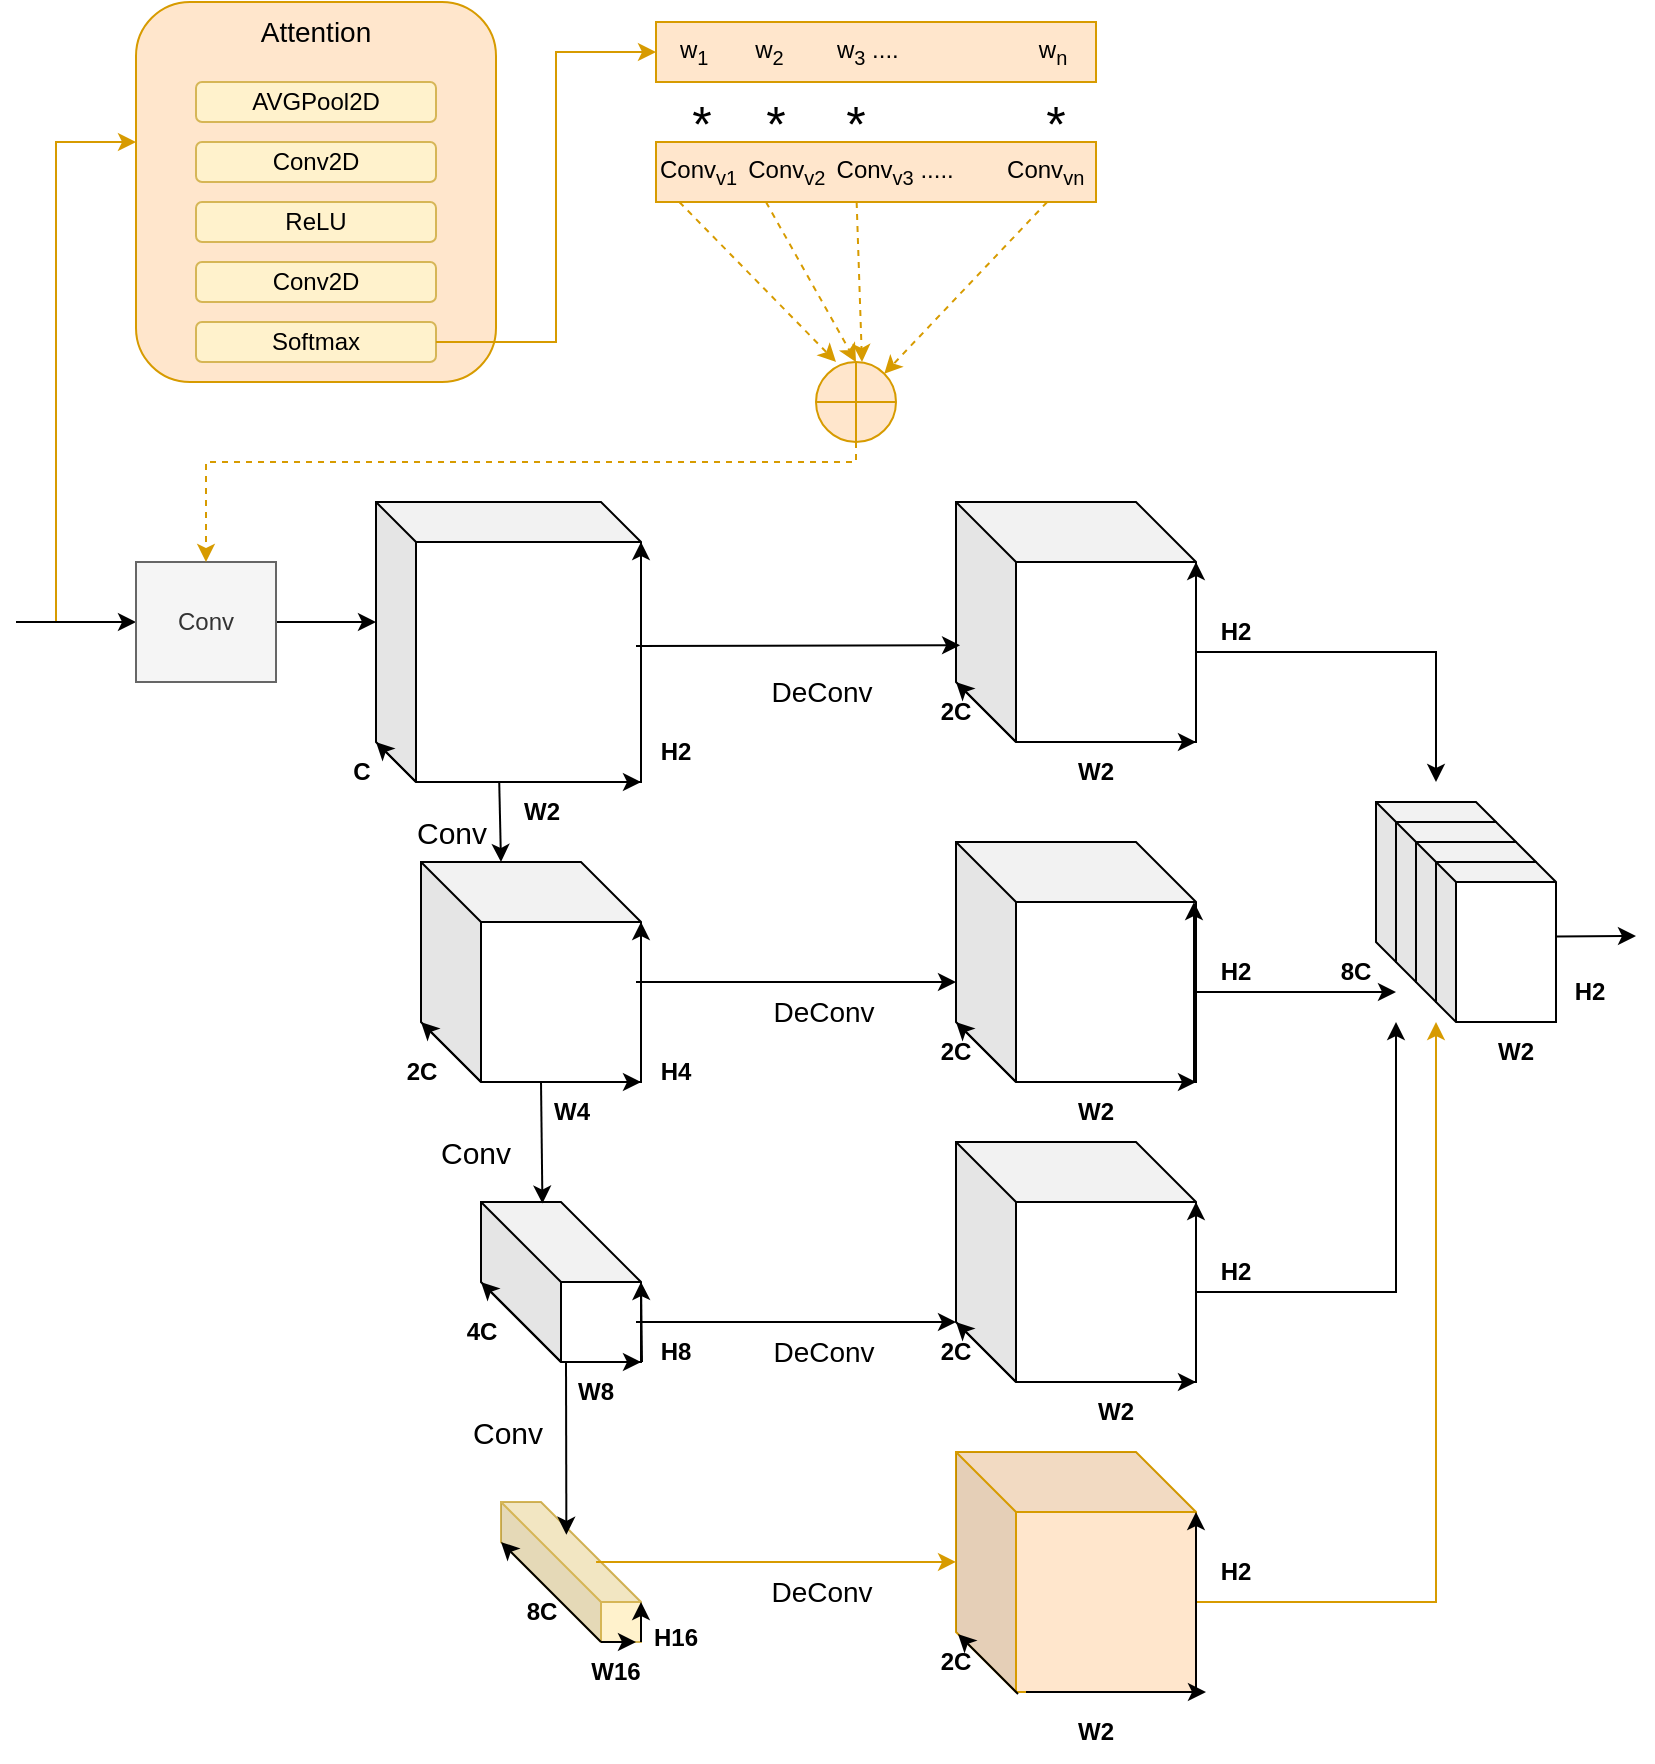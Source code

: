 <mxfile version="26.0.5">
  <diagram name="1 oldal" id="WsD89_rvut9KYEznZF7w">
    <mxGraphModel dx="1042" dy="565" grid="1" gridSize="10" guides="1" tooltips="1" connect="1" arrows="1" fold="1" page="1" pageScale="1" pageWidth="827" pageHeight="1169" math="0" shadow="0">
      <root>
        <mxCell id="0" />
        <mxCell id="1" parent="0" />
        <mxCell id="0KHHT6T7kImk7eiQCbv7-1" value="" style="shape=cube;whiteSpace=wrap;html=1;boundedLbl=1;backgroundOutline=1;darkOpacity=0.05;darkOpacity2=0.1;gradientColor=none;" vertex="1" parent="1">
          <mxGeometry x="190" y="340" width="132.5" height="140" as="geometry" />
        </mxCell>
        <mxCell id="0KHHT6T7kImk7eiQCbv7-2" value="" style="shape=cube;whiteSpace=wrap;html=1;boundedLbl=1;backgroundOutline=1;darkOpacity=0.05;darkOpacity2=0.1;size=30;" vertex="1" parent="1">
          <mxGeometry x="212.5" y="520" width="110" height="110" as="geometry" />
        </mxCell>
        <mxCell id="0KHHT6T7kImk7eiQCbv7-4" value="" style="shape=cube;whiteSpace=wrap;html=1;boundedLbl=1;backgroundOutline=1;darkOpacity=0.05;darkOpacity2=0.1;size=50;fillColor=#fff2cc;strokeColor=#d6b656;" vertex="1" parent="1">
          <mxGeometry x="252.5" y="840" width="70" height="70" as="geometry" />
        </mxCell>
        <mxCell id="0KHHT6T7kImk7eiQCbv7-5" value="" style="shape=cube;whiteSpace=wrap;html=1;boundedLbl=1;backgroundOutline=1;darkOpacity=0.05;darkOpacity2=0.1;size=40;" vertex="1" parent="1">
          <mxGeometry x="242.5" y="690" width="80" height="80" as="geometry" />
        </mxCell>
        <mxCell id="0KHHT6T7kImk7eiQCbv7-10" value="" style="endArrow=classic;html=1;rounded=0;entryX=0;entryY=0;entryDx=0;entryDy=60;entryPerimeter=0;" edge="1" parent="1" source="0KHHT6T7kImk7eiQCbv7-27" target="0KHHT6T7kImk7eiQCbv7-1">
          <mxGeometry width="50" height="50" relative="1" as="geometry">
            <mxPoint x="10" y="400" as="sourcePoint" />
            <mxPoint x="87" y="515" as="targetPoint" />
          </mxGeometry>
        </mxCell>
        <mxCell id="0KHHT6T7kImk7eiQCbv7-12" value="" style="rounded=1;whiteSpace=wrap;html=1;fillColor=#ffe6cc;strokeColor=#d79b00;" vertex="1" parent="1">
          <mxGeometry x="70" y="90" width="180" height="190" as="geometry" />
        </mxCell>
        <mxCell id="0KHHT6T7kImk7eiQCbv7-13" value="" style="endArrow=classic;html=1;rounded=0;fillColor=#ffe6cc;strokeColor=#d79b00;" edge="1" parent="1">
          <mxGeometry width="50" height="50" relative="1" as="geometry">
            <mxPoint x="30" y="400" as="sourcePoint" />
            <mxPoint x="70" y="160" as="targetPoint" />
            <Array as="points">
              <mxPoint x="30" y="160" />
            </Array>
          </mxGeometry>
        </mxCell>
        <mxCell id="0KHHT6T7kImk7eiQCbv7-14" value="Attention" style="text;html=1;align=center;verticalAlign=middle;whiteSpace=wrap;rounded=0;strokeWidth=1;fontStyle=0;fontSize=14;" vertex="1" parent="1">
          <mxGeometry x="130" y="90" width="60" height="30" as="geometry" />
        </mxCell>
        <mxCell id="0KHHT6T7kImk7eiQCbv7-15" value="AVGPool2D" style="rounded=1;whiteSpace=wrap;html=1;fillColor=#fff2cc;strokeColor=#d6b656;" vertex="1" parent="1">
          <mxGeometry x="100" y="130" width="120" height="20" as="geometry" />
        </mxCell>
        <mxCell id="0KHHT6T7kImk7eiQCbv7-16" value="Conv2D" style="rounded=1;whiteSpace=wrap;html=1;fillColor=#fff2cc;strokeColor=#d6b656;" vertex="1" parent="1">
          <mxGeometry x="100" y="160" width="120" height="20" as="geometry" />
        </mxCell>
        <mxCell id="0KHHT6T7kImk7eiQCbv7-17" value="Conv2D" style="rounded=1;whiteSpace=wrap;html=1;fillColor=#fff2cc;strokeColor=#d6b656;" vertex="1" parent="1">
          <mxGeometry x="100" y="220" width="120" height="20" as="geometry" />
        </mxCell>
        <mxCell id="0KHHT6T7kImk7eiQCbv7-18" value="ReLU" style="rounded=1;whiteSpace=wrap;html=1;fillColor=#fff2cc;strokeColor=#d6b656;" vertex="1" parent="1">
          <mxGeometry x="100" y="190" width="120" height="20" as="geometry" />
        </mxCell>
        <mxCell id="0KHHT6T7kImk7eiQCbv7-19" value="Softmax" style="rounded=1;whiteSpace=wrap;html=1;fillColor=#fff2cc;strokeColor=#d6b656;" vertex="1" parent="1">
          <mxGeometry x="100" y="250" width="120" height="20" as="geometry" />
        </mxCell>
        <mxCell id="0KHHT6T7kImk7eiQCbv7-22" value="" style="endArrow=classic;html=1;rounded=0;exitX=1;exitY=0.5;exitDx=0;exitDy=0;fillColor=#ffe6cc;strokeColor=#d79b00;entryX=0;entryY=0.5;entryDx=0;entryDy=0;" edge="1" parent="1" source="0KHHT6T7kImk7eiQCbv7-19" target="0KHHT6T7kImk7eiQCbv7-23">
          <mxGeometry width="50" height="50" relative="1" as="geometry">
            <mxPoint x="280" y="270" as="sourcePoint" />
            <mxPoint x="330" y="200" as="targetPoint" />
            <Array as="points">
              <mxPoint x="280" y="260" />
              <mxPoint x="280" y="115" />
            </Array>
          </mxGeometry>
        </mxCell>
        <mxCell id="0KHHT6T7kImk7eiQCbv7-23" value="" style="rounded=0;whiteSpace=wrap;html=1;fillColor=#ffe6cc;strokeColor=#d79b00;" vertex="1" parent="1">
          <mxGeometry x="330" y="100" width="220" height="30" as="geometry" />
        </mxCell>
        <mxCell id="0KHHT6T7kImk7eiQCbv7-24" value="w&lt;sub&gt;1&lt;/sub&gt;&amp;nbsp; &amp;nbsp; &amp;nbsp; &amp;nbsp;w&lt;sub&gt;2&lt;/sub&gt;&amp;nbsp; &amp;nbsp; &amp;nbsp; &amp;nbsp; w&lt;sub&gt;3&lt;/sub&gt; ....&amp;nbsp; &amp;nbsp; &amp;nbsp; &amp;nbsp; &amp;nbsp; &amp;nbsp; &amp;nbsp; &amp;nbsp; &amp;nbsp; &amp;nbsp; &amp;nbsp;w&lt;sub&gt;n&lt;/sub&gt;" style="text;html=1;align=left;verticalAlign=middle;whiteSpace=wrap;rounded=0;" vertex="1" parent="1">
          <mxGeometry x="340" y="100" width="200" height="30" as="geometry" />
        </mxCell>
        <mxCell id="0KHHT6T7kImk7eiQCbv7-28" value="" style="endArrow=classic;html=1;rounded=0;entryX=0;entryY=0.5;entryDx=0;entryDy=0;" edge="1" parent="1" target="0KHHT6T7kImk7eiQCbv7-27">
          <mxGeometry width="50" height="50" relative="1" as="geometry">
            <mxPoint x="10" y="400" as="sourcePoint" />
            <mxPoint x="190" y="400" as="targetPoint" />
          </mxGeometry>
        </mxCell>
        <mxCell id="0KHHT6T7kImk7eiQCbv7-27" value="Conv" style="rounded=0;whiteSpace=wrap;html=1;fillColor=#f5f5f5;fontColor=#333333;strokeColor=#666666;" vertex="1" parent="1">
          <mxGeometry x="70" y="370" width="70" height="60" as="geometry" />
        </mxCell>
        <mxCell id="0KHHT6T7kImk7eiQCbv7-31" value="Conv&lt;sub&gt;v1&amp;nbsp; &lt;/sub&gt;Conv&lt;sub&gt;v2&amp;nbsp; &lt;/sub&gt;Conv&lt;sub&gt;v3&lt;/sub&gt; .....&amp;nbsp; &amp;nbsp; &amp;nbsp; &amp;nbsp; Conv&lt;sub&gt;vn&lt;/sub&gt;" style="rounded=0;whiteSpace=wrap;html=1;align=left;fillColor=#ffe6cc;strokeColor=#d79b00;" vertex="1" parent="1">
          <mxGeometry x="330" y="160" width="220" height="30" as="geometry" />
        </mxCell>
        <mxCell id="0KHHT6T7kImk7eiQCbv7-36" value="&lt;font&gt;*&lt;/font&gt;" style="text;html=1;align=center;verticalAlign=middle;whiteSpace=wrap;rounded=0;fontSize=25;" vertex="1" parent="1">
          <mxGeometry x="500" y="135" width="60" height="30" as="geometry" />
        </mxCell>
        <mxCell id="0KHHT6T7kImk7eiQCbv7-37" value="&lt;font&gt;*&lt;/font&gt;" style="text;html=1;align=center;verticalAlign=middle;whiteSpace=wrap;rounded=0;fontSize=25;" vertex="1" parent="1">
          <mxGeometry x="322.5" y="140" width="60" height="20" as="geometry" />
        </mxCell>
        <mxCell id="0KHHT6T7kImk7eiQCbv7-38" value="&lt;font&gt;*&lt;/font&gt;" style="text;html=1;align=center;verticalAlign=middle;whiteSpace=wrap;rounded=0;fontSize=25;" vertex="1" parent="1">
          <mxGeometry x="360" y="135" width="60" height="30" as="geometry" />
        </mxCell>
        <mxCell id="0KHHT6T7kImk7eiQCbv7-39" value="&lt;font&gt;*&lt;/font&gt;" style="text;html=1;align=center;verticalAlign=middle;whiteSpace=wrap;rounded=0;fontSize=25;" vertex="1" parent="1">
          <mxGeometry x="400" y="135" width="60" height="30" as="geometry" />
        </mxCell>
        <mxCell id="0KHHT6T7kImk7eiQCbv7-40" value="" style="shape=orEllipse;perimeter=ellipsePerimeter;whiteSpace=wrap;html=1;backgroundOutline=1;fillColor=#ffe6cc;strokeColor=#d79b00;" vertex="1" parent="1">
          <mxGeometry x="410" y="270" width="40" height="40" as="geometry" />
        </mxCell>
        <mxCell id="0KHHT6T7kImk7eiQCbv7-41" value="" style="endArrow=classic;html=1;rounded=0;exitX=0.053;exitY=1;exitDx=0;exitDy=0;exitPerimeter=0;entryX=0.25;entryY=0;entryDx=0;entryDy=0;entryPerimeter=0;fillColor=#ffe6cc;strokeColor=#d79b00;dashed=1;" edge="1" parent="1" source="0KHHT6T7kImk7eiQCbv7-31" target="0KHHT6T7kImk7eiQCbv7-40">
          <mxGeometry width="50" height="50" relative="1" as="geometry">
            <mxPoint x="350" y="270" as="sourcePoint" />
            <mxPoint x="400" y="220" as="targetPoint" />
          </mxGeometry>
        </mxCell>
        <mxCell id="0KHHT6T7kImk7eiQCbv7-42" value="" style="endArrow=classic;html=1;rounded=0;exitX=0.25;exitY=1;exitDx=0;exitDy=0;entryX=0.5;entryY=0;entryDx=0;entryDy=0;fillColor=#ffe6cc;strokeColor=#d79b00;dashed=1;" edge="1" parent="1" source="0KHHT6T7kImk7eiQCbv7-31" target="0KHHT6T7kImk7eiQCbv7-40">
          <mxGeometry width="50" height="50" relative="1" as="geometry">
            <mxPoint x="350" y="270" as="sourcePoint" />
            <mxPoint x="400" y="220" as="targetPoint" />
          </mxGeometry>
        </mxCell>
        <mxCell id="0KHHT6T7kImk7eiQCbv7-43" value="" style="endArrow=classic;html=1;rounded=0;exitX=0.456;exitY=1;exitDx=0;exitDy=0;exitPerimeter=0;fillColor=#ffe6cc;strokeColor=#d79b00;dashed=1;" edge="1" parent="1" source="0KHHT6T7kImk7eiQCbv7-31">
          <mxGeometry width="50" height="50" relative="1" as="geometry">
            <mxPoint x="433" y="210" as="sourcePoint" />
            <mxPoint x="433" y="270" as="targetPoint" />
          </mxGeometry>
        </mxCell>
        <mxCell id="0KHHT6T7kImk7eiQCbv7-44" value="" style="endArrow=classic;html=1;rounded=0;exitX=0.889;exitY=1;exitDx=0;exitDy=0;exitPerimeter=0;entryX=1;entryY=0;entryDx=0;entryDy=0;fillColor=#ffe6cc;strokeColor=#d79b00;dashed=1;" edge="1" parent="1" source="0KHHT6T7kImk7eiQCbv7-31" target="0KHHT6T7kImk7eiQCbv7-40">
          <mxGeometry width="50" height="50" relative="1" as="geometry">
            <mxPoint x="350" y="370" as="sourcePoint" />
            <mxPoint x="490" y="250" as="targetPoint" />
          </mxGeometry>
        </mxCell>
        <mxCell id="0KHHT6T7kImk7eiQCbv7-45" value="" style="endArrow=classic;html=1;rounded=0;exitX=0.5;exitY=1;exitDx=0;exitDy=0;entryX=0.5;entryY=0;entryDx=0;entryDy=0;fillColor=#ffe6cc;strokeColor=#d79b00;dashed=1;" edge="1" parent="1" source="0KHHT6T7kImk7eiQCbv7-40" target="0KHHT6T7kImk7eiQCbv7-27">
          <mxGeometry width="50" height="50" relative="1" as="geometry">
            <mxPoint x="350" y="370" as="sourcePoint" />
            <mxPoint x="90" y="320" as="targetPoint" />
            <Array as="points">
              <mxPoint x="430" y="320" />
              <mxPoint x="105" y="320" />
            </Array>
          </mxGeometry>
        </mxCell>
        <mxCell id="0KHHT6T7kImk7eiQCbv7-46" value="" style="endArrow=classic;html=1;rounded=0;entryX=0;entryY=0;entryDx=0;entryDy=120;entryPerimeter=0;exitX=0;exitY=0;exitDx=20;exitDy=140;exitPerimeter=0;" edge="1" parent="1" source="0KHHT6T7kImk7eiQCbv7-1" target="0KHHT6T7kImk7eiQCbv7-1">
          <mxGeometry width="50" height="50" relative="1" as="geometry">
            <mxPoint x="380" y="370" as="sourcePoint" />
            <mxPoint x="430" y="320" as="targetPoint" />
          </mxGeometry>
        </mxCell>
        <mxCell id="0KHHT6T7kImk7eiQCbv7-47" value="" style="endArrow=classic;html=1;rounded=0;exitX=0;exitY=0;exitDx=20;exitDy=140;exitPerimeter=0;entryX=1;entryY=1;entryDx=0;entryDy=0;entryPerimeter=0;" edge="1" parent="1" source="0KHHT6T7kImk7eiQCbv7-1" target="0KHHT6T7kImk7eiQCbv7-1">
          <mxGeometry width="50" height="50" relative="1" as="geometry">
            <mxPoint x="290" y="500" as="sourcePoint" />
            <mxPoint x="320" y="510" as="targetPoint" />
          </mxGeometry>
        </mxCell>
        <mxCell id="0KHHT6T7kImk7eiQCbv7-48" value="" style="endArrow=classic;html=1;rounded=0;exitX=1;exitY=1;exitDx=0;exitDy=0;exitPerimeter=0;entryX=0;entryY=0;entryDx=132.5;entryDy=20;entryPerimeter=0;" edge="1" parent="1" source="0KHHT6T7kImk7eiQCbv7-1" target="0KHHT6T7kImk7eiQCbv7-1">
          <mxGeometry width="50" height="50" relative="1" as="geometry">
            <mxPoint x="380" y="370" as="sourcePoint" />
            <mxPoint x="430" y="320" as="targetPoint" />
          </mxGeometry>
        </mxCell>
        <mxCell id="0KHHT6T7kImk7eiQCbv7-54" value="" style="endArrow=classic;html=1;rounded=0;exitX=0;exitY=0;exitDx=30;exitDy=110;exitPerimeter=0;entryX=1;entryY=1;entryDx=0;entryDy=0;entryPerimeter=0;" edge="1" parent="1" source="0KHHT6T7kImk7eiQCbv7-2" target="0KHHT6T7kImk7eiQCbv7-2">
          <mxGeometry width="50" height="50" relative="1" as="geometry">
            <mxPoint x="380" y="470" as="sourcePoint" />
            <mxPoint x="430" y="420" as="targetPoint" />
          </mxGeometry>
        </mxCell>
        <mxCell id="0KHHT6T7kImk7eiQCbv7-55" value="" style="endArrow=classic;html=1;rounded=0;exitX=0;exitY=0;exitDx=30;exitDy=110;exitPerimeter=0;entryX=0;entryY=0;entryDx=0;entryDy=80;entryPerimeter=0;" edge="1" parent="1" source="0KHHT6T7kImk7eiQCbv7-2" target="0KHHT6T7kImk7eiQCbv7-2">
          <mxGeometry width="50" height="50" relative="1" as="geometry">
            <mxPoint x="380" y="470" as="sourcePoint" />
            <mxPoint x="430" y="420" as="targetPoint" />
          </mxGeometry>
        </mxCell>
        <mxCell id="0KHHT6T7kImk7eiQCbv7-56" value="" style="endArrow=classic;html=1;rounded=0;exitX=1;exitY=1;exitDx=0;exitDy=0;exitPerimeter=0;entryX=0;entryY=0;entryDx=110;entryDy=30;entryPerimeter=0;" edge="1" parent="1" source="0KHHT6T7kImk7eiQCbv7-2" target="0KHHT6T7kImk7eiQCbv7-2">
          <mxGeometry width="50" height="50" relative="1" as="geometry">
            <mxPoint x="380" y="470" as="sourcePoint" />
            <mxPoint x="430" y="420" as="targetPoint" />
          </mxGeometry>
        </mxCell>
        <mxCell id="0KHHT6T7kImk7eiQCbv7-57" value="" style="endArrow=classic;html=1;rounded=0;exitX=0;exitY=0;exitDx=40;exitDy=80;exitPerimeter=0;entryX=0;entryY=0;entryDx=0;entryDy=40;entryPerimeter=0;" edge="1" parent="1" source="0KHHT6T7kImk7eiQCbv7-5" target="0KHHT6T7kImk7eiQCbv7-5">
          <mxGeometry width="50" height="50" relative="1" as="geometry">
            <mxPoint x="380" y="470" as="sourcePoint" />
            <mxPoint x="430" y="420" as="targetPoint" />
          </mxGeometry>
        </mxCell>
        <mxCell id="0KHHT6T7kImk7eiQCbv7-58" value="" style="endArrow=classic;html=1;rounded=0;exitX=0;exitY=0;exitDx=40;exitDy=80;exitPerimeter=0;entryX=1;entryY=1;entryDx=0;entryDy=0;entryPerimeter=0;" edge="1" parent="1" source="0KHHT6T7kImk7eiQCbv7-5" target="0KHHT6T7kImk7eiQCbv7-5">
          <mxGeometry width="50" height="50" relative="1" as="geometry">
            <mxPoint x="380" y="670" as="sourcePoint" />
            <mxPoint x="430" y="620" as="targetPoint" />
          </mxGeometry>
        </mxCell>
        <mxCell id="0KHHT6T7kImk7eiQCbv7-59" value="" style="endArrow=classic;html=1;rounded=0;entryX=0;entryY=0;entryDx=80;entryDy=40;entryPerimeter=0;" edge="1" parent="1" target="0KHHT6T7kImk7eiQCbv7-5">
          <mxGeometry width="50" height="50" relative="1" as="geometry">
            <mxPoint x="323" y="770" as="sourcePoint" />
            <mxPoint x="430" y="620" as="targetPoint" />
          </mxGeometry>
        </mxCell>
        <mxCell id="0KHHT6T7kImk7eiQCbv7-60" value="" style="endArrow=classic;html=1;rounded=0;exitX=1;exitY=1;exitDx=0;exitDy=0;exitPerimeter=0;entryX=0;entryY=0;entryDx=70;entryDy=50;entryPerimeter=0;" edge="1" parent="1" source="0KHHT6T7kImk7eiQCbv7-4" target="0KHHT6T7kImk7eiQCbv7-4">
          <mxGeometry width="50" height="50" relative="1" as="geometry">
            <mxPoint x="380" y="770" as="sourcePoint" />
            <mxPoint x="430" y="720" as="targetPoint" />
          </mxGeometry>
        </mxCell>
        <mxCell id="0KHHT6T7kImk7eiQCbv7-61" value="" style="endArrow=classic;html=1;rounded=0;exitX=0;exitY=0;exitDx=50;exitDy=70;exitPerimeter=0;entryX=0;entryY=0;entryDx=0;entryDy=20;entryPerimeter=0;" edge="1" parent="1" source="0KHHT6T7kImk7eiQCbv7-4" target="0KHHT6T7kImk7eiQCbv7-4">
          <mxGeometry width="50" height="50" relative="1" as="geometry">
            <mxPoint x="380" y="770" as="sourcePoint" />
            <mxPoint x="410" y="850" as="targetPoint" />
          </mxGeometry>
        </mxCell>
        <mxCell id="0KHHT6T7kImk7eiQCbv7-62" value="" style="endArrow=classic;html=1;rounded=0;exitX=0;exitY=0;exitDx=50;exitDy=70;exitPerimeter=0;" edge="1" parent="1" source="0KHHT6T7kImk7eiQCbv7-4">
          <mxGeometry width="50" height="50" relative="1" as="geometry">
            <mxPoint x="380" y="770" as="sourcePoint" />
            <mxPoint x="320" y="910" as="targetPoint" />
          </mxGeometry>
        </mxCell>
        <mxCell id="0KHHT6T7kImk7eiQCbv7-63" value="C" style="text;html=1;align=center;verticalAlign=middle;whiteSpace=wrap;rounded=0;fontStyle=1" vertex="1" parent="1">
          <mxGeometry x="152.5" y="460" width="60" height="30" as="geometry" />
        </mxCell>
        <mxCell id="0KHHT6T7kImk7eiQCbv7-68" value="2C" style="text;html=1;align=center;verticalAlign=middle;whiteSpace=wrap;rounded=0;fontStyle=1" vertex="1" parent="1">
          <mxGeometry x="182.5" y="610" width="60" height="30" as="geometry" />
        </mxCell>
        <mxCell id="0KHHT6T7kImk7eiQCbv7-69" value="4C" style="text;html=1;align=center;verticalAlign=middle;whiteSpace=wrap;rounded=0;fontStyle=1" vertex="1" parent="1">
          <mxGeometry x="212.5" y="740" width="60" height="30" as="geometry" />
        </mxCell>
        <mxCell id="0KHHT6T7kImk7eiQCbv7-70" value="8C" style="text;html=1;align=center;verticalAlign=middle;whiteSpace=wrap;rounded=0;fontStyle=1" vertex="1" parent="1">
          <mxGeometry x="242.5" y="880" width="60" height="30" as="geometry" />
        </mxCell>
        <mxCell id="0KHHT6T7kImk7eiQCbv7-71" value="W2" style="text;html=1;align=center;verticalAlign=middle;whiteSpace=wrap;rounded=0;fontStyle=1" vertex="1" parent="1">
          <mxGeometry x="242.5" y="480" width="60" height="30" as="geometry" />
        </mxCell>
        <mxCell id="0KHHT6T7kImk7eiQCbv7-72" value="W4" style="text;html=1;align=center;verticalAlign=middle;whiteSpace=wrap;rounded=0;fontStyle=1" vertex="1" parent="1">
          <mxGeometry x="257.5" y="630" width="60" height="30" as="geometry" />
        </mxCell>
        <mxCell id="0KHHT6T7kImk7eiQCbv7-73" value="W8" style="text;html=1;align=center;verticalAlign=middle;whiteSpace=wrap;rounded=0;fontStyle=1" vertex="1" parent="1">
          <mxGeometry x="270" y="770" width="60" height="30" as="geometry" />
        </mxCell>
        <mxCell id="0KHHT6T7kImk7eiQCbv7-74" value="W16" style="text;html=1;align=center;verticalAlign=middle;whiteSpace=wrap;rounded=0;fontStyle=1" vertex="1" parent="1">
          <mxGeometry x="280" y="910" width="60" height="30" as="geometry" />
        </mxCell>
        <mxCell id="0KHHT6T7kImk7eiQCbv7-76" value="H2" style="text;html=1;align=center;verticalAlign=middle;whiteSpace=wrap;rounded=0;fontStyle=1" vertex="1" parent="1">
          <mxGeometry x="310" y="450" width="60" height="30" as="geometry" />
        </mxCell>
        <mxCell id="0KHHT6T7kImk7eiQCbv7-77" value="H4" style="text;html=1;align=center;verticalAlign=middle;whiteSpace=wrap;rounded=0;fontStyle=1" vertex="1" parent="1">
          <mxGeometry x="310" y="610" width="60" height="30" as="geometry" />
        </mxCell>
        <mxCell id="0KHHT6T7kImk7eiQCbv7-79" value="H8" style="text;html=1;align=center;verticalAlign=middle;whiteSpace=wrap;rounded=0;fontStyle=1" vertex="1" parent="1">
          <mxGeometry x="310" y="750" width="60" height="30" as="geometry" />
        </mxCell>
        <mxCell id="0KHHT6T7kImk7eiQCbv7-80" value="H16&lt;div&gt;&lt;br&gt;&lt;/div&gt;" style="text;html=1;align=center;verticalAlign=middle;whiteSpace=wrap;rounded=0;fontStyle=1" vertex="1" parent="1">
          <mxGeometry x="310" y="900" width="60" height="30" as="geometry" />
        </mxCell>
        <mxCell id="0KHHT6T7kImk7eiQCbv7-81" value="" style="endArrow=classic;html=1;rounded=0;exitX=0.25;exitY=0;exitDx=0;exitDy=0;entryX=0.467;entryY=0.234;entryDx=0;entryDy=0;entryPerimeter=0;" edge="1" parent="1" source="0KHHT6T7kImk7eiQCbv7-73" target="0KHHT6T7kImk7eiQCbv7-4">
          <mxGeometry width="50" height="50" relative="1" as="geometry">
            <mxPoint x="380" y="670" as="sourcePoint" />
            <mxPoint x="430" y="620" as="targetPoint" />
          </mxGeometry>
        </mxCell>
        <mxCell id="0KHHT6T7kImk7eiQCbv7-82" value="" style="endArrow=classic;html=1;rounded=0;exitX=0.25;exitY=0;exitDx=0;exitDy=0;entryX=0.384;entryY=0.01;entryDx=0;entryDy=0;entryPerimeter=0;" edge="1" parent="1" source="0KHHT6T7kImk7eiQCbv7-72" target="0KHHT6T7kImk7eiQCbv7-5">
          <mxGeometry width="50" height="50" relative="1" as="geometry">
            <mxPoint x="380" y="570" as="sourcePoint" />
            <mxPoint x="430" y="520" as="targetPoint" />
          </mxGeometry>
        </mxCell>
        <mxCell id="0KHHT6T7kImk7eiQCbv7-83" value="" style="endArrow=classic;html=1;rounded=0;exitX=0.152;exitY=0.013;exitDx=0;exitDy=0;exitPerimeter=0;entryX=0;entryY=0;entryDx=40;entryDy=0;entryPerimeter=0;" edge="1" parent="1" source="0KHHT6T7kImk7eiQCbv7-71" target="0KHHT6T7kImk7eiQCbv7-2">
          <mxGeometry width="50" height="50" relative="1" as="geometry">
            <mxPoint x="380" y="470" as="sourcePoint" />
            <mxPoint x="250" y="530" as="targetPoint" />
          </mxGeometry>
        </mxCell>
        <mxCell id="0KHHT6T7kImk7eiQCbv7-84" value="Conv" style="text;html=1;align=center;verticalAlign=middle;whiteSpace=wrap;rounded=0;fontSize=15;" vertex="1" parent="1">
          <mxGeometry x="197.5" y="490" width="60" height="30" as="geometry" />
        </mxCell>
        <mxCell id="0KHHT6T7kImk7eiQCbv7-85" value="Conv" style="text;html=1;align=center;verticalAlign=middle;whiteSpace=wrap;rounded=0;fontSize=15;" vertex="1" parent="1">
          <mxGeometry x="210" y="650" width="60" height="30" as="geometry" />
        </mxCell>
        <mxCell id="0KHHT6T7kImk7eiQCbv7-86" value="Conv" style="text;html=1;align=center;verticalAlign=middle;whiteSpace=wrap;rounded=0;fontSize=15;" vertex="1" parent="1">
          <mxGeometry x="226.25" y="790" width="60" height="30" as="geometry" />
        </mxCell>
        <mxCell id="0KHHT6T7kImk7eiQCbv7-87" value="" style="shape=cube;whiteSpace=wrap;html=1;boundedLbl=1;backgroundOutline=1;darkOpacity=0.05;darkOpacity2=0.1;gradientColor=none;size=30;" vertex="1" parent="1">
          <mxGeometry x="480" y="340" width="120" height="120" as="geometry" />
        </mxCell>
        <mxCell id="0KHHT6T7kImk7eiQCbv7-91" value="" style="shape=cube;whiteSpace=wrap;html=1;boundedLbl=1;backgroundOutline=1;darkOpacity=0.05;darkOpacity2=0.1;gradientColor=none;size=30;" vertex="1" parent="1">
          <mxGeometry x="480" y="510" width="120" height="120" as="geometry" />
        </mxCell>
        <mxCell id="0KHHT6T7kImk7eiQCbv7-92" value="" style="shape=cube;whiteSpace=wrap;html=1;boundedLbl=1;backgroundOutline=1;darkOpacity=0.05;darkOpacity2=0.1;gradientColor=none;size=30;" vertex="1" parent="1">
          <mxGeometry x="480" y="660" width="120" height="120" as="geometry" />
        </mxCell>
        <mxCell id="0KHHT6T7kImk7eiQCbv7-93" value="" style="shape=cube;whiteSpace=wrap;html=1;boundedLbl=1;backgroundOutline=1;darkOpacity=0.05;darkOpacity2=0.1;size=30;fillColor=#ffe6cc;strokeColor=#d79b00;" vertex="1" parent="1">
          <mxGeometry x="480" y="815" width="120" height="120" as="geometry" />
        </mxCell>
        <mxCell id="0KHHT6T7kImk7eiQCbv7-94" value="" style="endArrow=classic;html=1;rounded=0;entryX=0.017;entryY=0.597;entryDx=0;entryDy=0;entryPerimeter=0;" edge="1" parent="1" target="0KHHT6T7kImk7eiQCbv7-87">
          <mxGeometry width="50" height="50" relative="1" as="geometry">
            <mxPoint x="320" y="412" as="sourcePoint" />
            <mxPoint x="430" y="650" as="targetPoint" />
          </mxGeometry>
        </mxCell>
        <mxCell id="0KHHT6T7kImk7eiQCbv7-95" value="" style="endArrow=classic;html=1;rounded=0;" edge="1" parent="1">
          <mxGeometry width="50" height="50" relative="1" as="geometry">
            <mxPoint x="320" y="580" as="sourcePoint" />
            <mxPoint x="480" y="580" as="targetPoint" />
          </mxGeometry>
        </mxCell>
        <mxCell id="0KHHT6T7kImk7eiQCbv7-96" value="" style="endArrow=classic;html=1;rounded=0;entryX=0;entryY=0;entryDx=0;entryDy=90;entryPerimeter=0;" edge="1" parent="1" target="0KHHT6T7kImk7eiQCbv7-92">
          <mxGeometry width="50" height="50" relative="1" as="geometry">
            <mxPoint x="320" y="750" as="sourcePoint" />
            <mxPoint x="430" y="650" as="targetPoint" />
          </mxGeometry>
        </mxCell>
        <mxCell id="0KHHT6T7kImk7eiQCbv7-97" value="" style="endArrow=classic;html=1;rounded=0;entryX=0;entryY=0.458;entryDx=0;entryDy=0;entryPerimeter=0;exitX=0.679;exitY=0.429;exitDx=0;exitDy=0;exitPerimeter=0;fillColor=#ffe6cc;strokeColor=#d79b00;" edge="1" parent="1" source="0KHHT6T7kImk7eiQCbv7-4" target="0KHHT6T7kImk7eiQCbv7-93">
          <mxGeometry width="50" height="50" relative="1" as="geometry">
            <mxPoint x="320" y="874" as="sourcePoint" />
            <mxPoint x="430" y="850" as="targetPoint" />
          </mxGeometry>
        </mxCell>
        <mxCell id="0KHHT6T7kImk7eiQCbv7-98" value="DeConv" style="text;html=1;align=center;verticalAlign=middle;whiteSpace=wrap;rounded=0;fontSize=14;" vertex="1" parent="1">
          <mxGeometry x="382.5" y="420" width="60" height="30" as="geometry" />
        </mxCell>
        <mxCell id="0KHHT6T7kImk7eiQCbv7-99" value="DeConv" style="text;html=1;align=center;verticalAlign=middle;whiteSpace=wrap;rounded=0;fontSize=14;" vertex="1" parent="1">
          <mxGeometry x="384" y="580" width="60" height="30" as="geometry" />
        </mxCell>
        <mxCell id="0KHHT6T7kImk7eiQCbv7-100" value="DeConv" style="text;html=1;align=center;verticalAlign=middle;whiteSpace=wrap;rounded=0;fontSize=14;" vertex="1" parent="1">
          <mxGeometry x="384" y="750" width="60" height="30" as="geometry" />
        </mxCell>
        <mxCell id="0KHHT6T7kImk7eiQCbv7-101" value="DeConv" style="text;html=1;align=center;verticalAlign=middle;whiteSpace=wrap;rounded=0;fontSize=14;" vertex="1" parent="1">
          <mxGeometry x="382.5" y="870" width="60" height="30" as="geometry" />
        </mxCell>
        <mxCell id="0KHHT6T7kImk7eiQCbv7-104" value="" style="endArrow=classic;html=1;rounded=0;exitX=0;exitY=0;exitDx=120;exitDy=75;exitPerimeter=0;" edge="1" parent="1" source="0KHHT6T7kImk7eiQCbv7-91">
          <mxGeometry width="50" height="50" relative="1" as="geometry">
            <mxPoint x="380" y="700" as="sourcePoint" />
            <mxPoint x="700" y="585" as="targetPoint" />
          </mxGeometry>
        </mxCell>
        <mxCell id="0KHHT6T7kImk7eiQCbv7-106" value="" style="endArrow=classic;html=1;rounded=0;exitX=0;exitY=0;exitDx=120;exitDy=75;exitPerimeter=0;" edge="1" parent="1" source="0KHHT6T7kImk7eiQCbv7-92">
          <mxGeometry width="50" height="50" relative="1" as="geometry">
            <mxPoint x="380" y="700" as="sourcePoint" />
            <mxPoint x="700" y="600" as="targetPoint" />
            <Array as="points">
              <mxPoint x="700" y="735" />
            </Array>
          </mxGeometry>
        </mxCell>
        <mxCell id="0KHHT6T7kImk7eiQCbv7-107" value="" style="endArrow=classic;html=1;rounded=0;exitX=0;exitY=0;exitDx=120;exitDy=75;exitPerimeter=0;fillColor=#ffe6cc;strokeColor=#d79b00;" edge="1" parent="1" source="0KHHT6T7kImk7eiQCbv7-93">
          <mxGeometry width="50" height="50" relative="1" as="geometry">
            <mxPoint x="380" y="700" as="sourcePoint" />
            <mxPoint x="720" y="600" as="targetPoint" />
            <Array as="points">
              <mxPoint x="720" y="890" />
            </Array>
          </mxGeometry>
        </mxCell>
        <mxCell id="0KHHT6T7kImk7eiQCbv7-108" value="" style="endArrow=classic;html=1;rounded=0;exitX=0;exitY=0;exitDx=120;exitDy=75;exitPerimeter=0;" edge="1" parent="1" source="0KHHT6T7kImk7eiQCbv7-87">
          <mxGeometry width="50" height="50" relative="1" as="geometry">
            <mxPoint x="380" y="600" as="sourcePoint" />
            <mxPoint x="720" y="480" as="targetPoint" />
            <Array as="points">
              <mxPoint x="720" y="415" />
            </Array>
          </mxGeometry>
        </mxCell>
        <mxCell id="0KHHT6T7kImk7eiQCbv7-109" value="" style="shape=cube;whiteSpace=wrap;html=1;boundedLbl=1;backgroundOutline=1;darkOpacity=0.05;darkOpacity2=0.1;size=10;" vertex="1" parent="1">
          <mxGeometry x="690" y="490" width="60" height="80" as="geometry" />
        </mxCell>
        <mxCell id="0KHHT6T7kImk7eiQCbv7-110" value="" style="shape=cube;whiteSpace=wrap;html=1;boundedLbl=1;backgroundOutline=1;darkOpacity=0.05;darkOpacity2=0.1;size=10;" vertex="1" parent="1">
          <mxGeometry x="700" y="500" width="60" height="80" as="geometry" />
        </mxCell>
        <mxCell id="0KHHT6T7kImk7eiQCbv7-111" value="" style="shape=cube;whiteSpace=wrap;html=1;boundedLbl=1;backgroundOutline=1;darkOpacity=0.05;darkOpacity2=0.1;size=10;" vertex="1" parent="1">
          <mxGeometry x="710" y="510" width="60" height="80" as="geometry" />
        </mxCell>
        <mxCell id="0KHHT6T7kImk7eiQCbv7-112" value="" style="shape=cube;whiteSpace=wrap;html=1;boundedLbl=1;backgroundOutline=1;darkOpacity=0.05;darkOpacity2=0.1;size=10;" vertex="1" parent="1">
          <mxGeometry x="720" y="520" width="60" height="80" as="geometry" />
        </mxCell>
        <mxCell id="0KHHT6T7kImk7eiQCbv7-113" value="8C" style="text;html=1;align=center;verticalAlign=middle;whiteSpace=wrap;rounded=0;fontStyle=1" vertex="1" parent="1">
          <mxGeometry x="650" y="560" width="60" height="30" as="geometry" />
        </mxCell>
        <mxCell id="0KHHT6T7kImk7eiQCbv7-114" value="H2" style="text;html=1;align=center;verticalAlign=middle;whiteSpace=wrap;rounded=0;fontStyle=1" vertex="1" parent="1">
          <mxGeometry x="767" y="570" width="60" height="30" as="geometry" />
        </mxCell>
        <mxCell id="0KHHT6T7kImk7eiQCbv7-115" value="W2" style="text;html=1;align=center;verticalAlign=middle;whiteSpace=wrap;rounded=0;fontStyle=1" vertex="1" parent="1">
          <mxGeometry x="730" y="600" width="60" height="30" as="geometry" />
        </mxCell>
        <mxCell id="0KHHT6T7kImk7eiQCbv7-116" value="" style="endArrow=classic;html=1;rounded=0;exitX=1.007;exitY=0.465;exitDx=0;exitDy=0;exitPerimeter=0;" edge="1" parent="1" source="0KHHT6T7kImk7eiQCbv7-112">
          <mxGeometry width="50" height="50" relative="1" as="geometry">
            <mxPoint x="380" y="600" as="sourcePoint" />
            <mxPoint x="820" y="557" as="targetPoint" />
          </mxGeometry>
        </mxCell>
        <mxCell id="0KHHT6T7kImk7eiQCbv7-117" value="2C" style="text;html=1;align=center;verticalAlign=middle;whiteSpace=wrap;rounded=0;fontStyle=1" vertex="1" parent="1">
          <mxGeometry x="450" y="430" width="60" height="30" as="geometry" />
        </mxCell>
        <mxCell id="0KHHT6T7kImk7eiQCbv7-118" value="2C" style="text;html=1;align=center;verticalAlign=middle;whiteSpace=wrap;rounded=0;fontStyle=1" vertex="1" parent="1">
          <mxGeometry x="450" y="600" width="60" height="30" as="geometry" />
        </mxCell>
        <mxCell id="0KHHT6T7kImk7eiQCbv7-119" value="2C" style="text;html=1;align=center;verticalAlign=middle;whiteSpace=wrap;rounded=0;fontStyle=1" vertex="1" parent="1">
          <mxGeometry x="450" y="750" width="60" height="30" as="geometry" />
        </mxCell>
        <mxCell id="0KHHT6T7kImk7eiQCbv7-120" value="2C" style="text;html=1;align=center;verticalAlign=middle;whiteSpace=wrap;rounded=0;fontStyle=1" vertex="1" parent="1">
          <mxGeometry x="450" y="905" width="60" height="30" as="geometry" />
        </mxCell>
        <mxCell id="0KHHT6T7kImk7eiQCbv7-121" value="" style="endArrow=classic;html=1;rounded=0;exitX=1;exitY=1;exitDx=0;exitDy=0;entryX=0.5;entryY=0;entryDx=0;entryDy=0;" edge="1" parent="1" source="0KHHT6T7kImk7eiQCbv7-119" target="0KHHT6T7kImk7eiQCbv7-119">
          <mxGeometry width="50" height="50" relative="1" as="geometry">
            <mxPoint x="450" y="770" as="sourcePoint" />
            <mxPoint x="500" y="720" as="targetPoint" />
          </mxGeometry>
        </mxCell>
        <mxCell id="0KHHT6T7kImk7eiQCbv7-122" value="" style="endArrow=classic;html=1;rounded=0;exitX=1;exitY=1;exitDx=0;exitDy=0;entryX=1;entryY=1;entryDx=0;entryDy=0;entryPerimeter=0;" edge="1" parent="1" source="0KHHT6T7kImk7eiQCbv7-119" target="0KHHT6T7kImk7eiQCbv7-92">
          <mxGeometry width="50" height="50" relative="1" as="geometry">
            <mxPoint x="380" y="770" as="sourcePoint" />
            <mxPoint x="430" y="720" as="targetPoint" />
          </mxGeometry>
        </mxCell>
        <mxCell id="0KHHT6T7kImk7eiQCbv7-123" value="" style="endArrow=classic;html=1;rounded=0;entryX=0;entryY=0;entryDx=120;entryDy=30;entryPerimeter=0;" edge="1" parent="1" target="0KHHT6T7kImk7eiQCbv7-92">
          <mxGeometry width="50" height="50" relative="1" as="geometry">
            <mxPoint x="600" y="780" as="sourcePoint" />
            <mxPoint x="602" y="690" as="targetPoint" />
          </mxGeometry>
        </mxCell>
        <mxCell id="0KHHT6T7kImk7eiQCbv7-126" value="W2" style="text;html=1;align=center;verticalAlign=middle;whiteSpace=wrap;rounded=0;fontStyle=1" vertex="1" parent="1">
          <mxGeometry x="520" y="460" width="60" height="30" as="geometry" />
        </mxCell>
        <mxCell id="0KHHT6T7kImk7eiQCbv7-127" value="W2" style="text;html=1;align=center;verticalAlign=middle;whiteSpace=wrap;rounded=0;fontStyle=1" vertex="1" parent="1">
          <mxGeometry x="520" y="630" width="60" height="30" as="geometry" />
        </mxCell>
        <mxCell id="0KHHT6T7kImk7eiQCbv7-128" value="W2" style="text;html=1;align=center;verticalAlign=middle;whiteSpace=wrap;rounded=0;fontStyle=1" vertex="1" parent="1">
          <mxGeometry x="530" y="780" width="60" height="30" as="geometry" />
        </mxCell>
        <mxCell id="0KHHT6T7kImk7eiQCbv7-129" value="W2" style="text;html=1;align=center;verticalAlign=middle;whiteSpace=wrap;rounded=0;fontStyle=1" vertex="1" parent="1">
          <mxGeometry x="520" y="940" width="60" height="30" as="geometry" />
        </mxCell>
        <mxCell id="0KHHT6T7kImk7eiQCbv7-130" value="H2" style="text;html=1;align=center;verticalAlign=middle;whiteSpace=wrap;rounded=0;fontStyle=1" vertex="1" parent="1">
          <mxGeometry x="590" y="390" width="60" height="30" as="geometry" />
        </mxCell>
        <mxCell id="0KHHT6T7kImk7eiQCbv7-131" value="H2" style="text;html=1;align=center;verticalAlign=middle;whiteSpace=wrap;rounded=0;fontStyle=1" vertex="1" parent="1">
          <mxGeometry x="590" y="560" width="60" height="30" as="geometry" />
        </mxCell>
        <mxCell id="0KHHT6T7kImk7eiQCbv7-132" value="H2" style="text;html=1;align=center;verticalAlign=middle;whiteSpace=wrap;rounded=0;fontStyle=1" vertex="1" parent="1">
          <mxGeometry x="590" y="710" width="60" height="30" as="geometry" />
        </mxCell>
        <mxCell id="0KHHT6T7kImk7eiQCbv7-133" value="H2" style="text;html=1;align=center;verticalAlign=middle;whiteSpace=wrap;rounded=0;fontStyle=1" vertex="1" parent="1">
          <mxGeometry x="590" y="860" width="60" height="30" as="geometry" />
        </mxCell>
        <mxCell id="0KHHT6T7kImk7eiQCbv7-134" value="" style="endArrow=classic;html=1;rounded=0;entryX=0;entryY=0;entryDx=120;entryDy=30;entryPerimeter=0;" edge="1" parent="1">
          <mxGeometry width="50" height="50" relative="1" as="geometry">
            <mxPoint x="599" y="630" as="sourcePoint" />
            <mxPoint x="599" y="540" as="targetPoint" />
          </mxGeometry>
        </mxCell>
        <mxCell id="0KHHT6T7kImk7eiQCbv7-135" value="" style="endArrow=classic;html=1;rounded=0;entryX=0;entryY=0;entryDx=120;entryDy=30;entryPerimeter=0;" edge="1" parent="1">
          <mxGeometry width="50" height="50" relative="1" as="geometry">
            <mxPoint x="600" y="460" as="sourcePoint" />
            <mxPoint x="600" y="370" as="targetPoint" />
          </mxGeometry>
        </mxCell>
        <mxCell id="0KHHT6T7kImk7eiQCbv7-136" value="" style="endArrow=classic;html=1;rounded=0;entryX=0;entryY=0;entryDx=120;entryDy=30;entryPerimeter=0;" edge="1" parent="1">
          <mxGeometry width="50" height="50" relative="1" as="geometry">
            <mxPoint x="600" y="935" as="sourcePoint" />
            <mxPoint x="600" y="845" as="targetPoint" />
          </mxGeometry>
        </mxCell>
        <mxCell id="0KHHT6T7kImk7eiQCbv7-137" value="" style="endArrow=classic;html=1;rounded=0;exitX=1;exitY=1;exitDx=0;exitDy=0;entryX=1;entryY=1;entryDx=0;entryDy=0;entryPerimeter=0;" edge="1" parent="1">
          <mxGeometry width="50" height="50" relative="1" as="geometry">
            <mxPoint x="515" y="935" as="sourcePoint" />
            <mxPoint x="605" y="935" as="targetPoint" />
          </mxGeometry>
        </mxCell>
        <mxCell id="0KHHT6T7kImk7eiQCbv7-138" value="" style="endArrow=classic;html=1;rounded=0;exitX=1;exitY=1;exitDx=0;exitDy=0;entryX=1;entryY=1;entryDx=0;entryDy=0;entryPerimeter=0;" edge="1" parent="1">
          <mxGeometry width="50" height="50" relative="1" as="geometry">
            <mxPoint x="510" y="630" as="sourcePoint" />
            <mxPoint x="600" y="630" as="targetPoint" />
          </mxGeometry>
        </mxCell>
        <mxCell id="0KHHT6T7kImk7eiQCbv7-139" value="" style="endArrow=classic;html=1;rounded=0;exitX=1;exitY=1;exitDx=0;exitDy=0;entryX=1;entryY=1;entryDx=0;entryDy=0;entryPerimeter=0;" edge="1" parent="1">
          <mxGeometry width="50" height="50" relative="1" as="geometry">
            <mxPoint x="510" y="460" as="sourcePoint" />
            <mxPoint x="600" y="460" as="targetPoint" />
          </mxGeometry>
        </mxCell>
        <mxCell id="0KHHT6T7kImk7eiQCbv7-141" value="" style="endArrow=classic;html=1;rounded=0;entryX=0.5;entryY=0;entryDx=0;entryDy=0;" edge="1" parent="1" target="0KHHT6T7kImk7eiQCbv7-118">
          <mxGeometry width="50" height="50" relative="1" as="geometry">
            <mxPoint x="510" y="630" as="sourcePoint" />
            <mxPoint x="500" y="721" as="targetPoint" />
          </mxGeometry>
        </mxCell>
        <mxCell id="0KHHT6T7kImk7eiQCbv7-142" value="" style="endArrow=classic;html=1;rounded=0;exitX=1;exitY=1;exitDx=0;exitDy=0;entryX=0.5;entryY=0;entryDx=0;entryDy=0;" edge="1" parent="1">
          <mxGeometry width="50" height="50" relative="1" as="geometry">
            <mxPoint x="511" y="936" as="sourcePoint" />
            <mxPoint x="481" y="906" as="targetPoint" />
          </mxGeometry>
        </mxCell>
        <mxCell id="0KHHT6T7kImk7eiQCbv7-144" value="" style="endArrow=classic;html=1;rounded=0;exitX=1;exitY=1;exitDx=0;exitDy=0;entryX=0.5;entryY=0;entryDx=0;entryDy=0;" edge="1" parent="1">
          <mxGeometry width="50" height="50" relative="1" as="geometry">
            <mxPoint x="510" y="460" as="sourcePoint" />
            <mxPoint x="480" y="430" as="targetPoint" />
          </mxGeometry>
        </mxCell>
      </root>
    </mxGraphModel>
  </diagram>
</mxfile>
